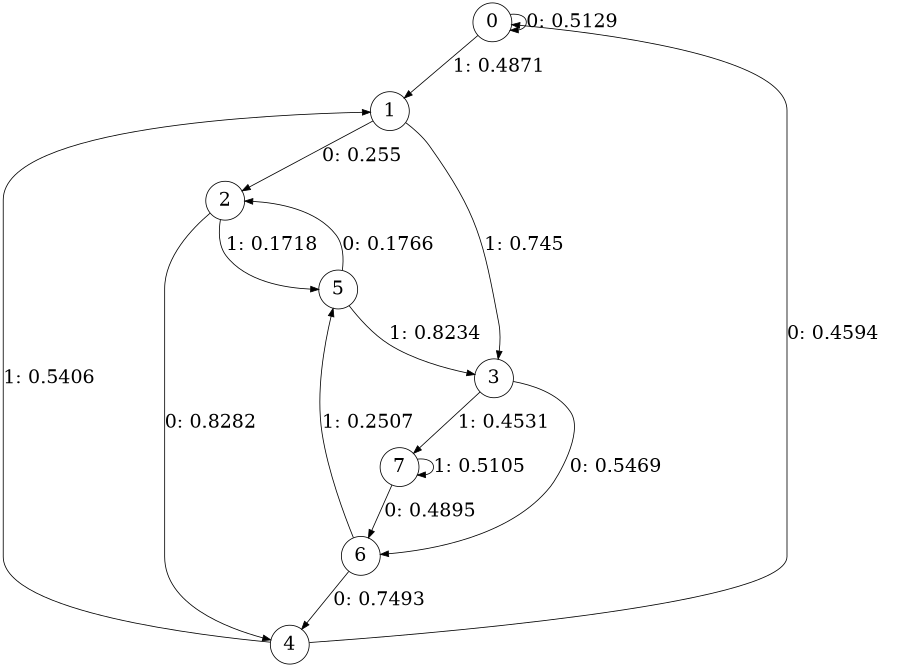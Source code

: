 digraph "ch14concat_phase3_L3" {
size = "6,8.5";
ratio = "fill";
node [shape = circle];
node [fontsize = 24];
edge [fontsize = 24];
0 -> 0 [label = "0: 0.5129   "];
0 -> 1 [label = "1: 0.4871   "];
1 -> 2 [label = "0: 0.255    "];
1 -> 3 [label = "1: 0.745    "];
2 -> 4 [label = "0: 0.8282   "];
2 -> 5 [label = "1: 0.1718   "];
3 -> 6 [label = "0: 0.5469   "];
3 -> 7 [label = "1: 0.4531   "];
4 -> 0 [label = "0: 0.4594   "];
4 -> 1 [label = "1: 0.5406   "];
5 -> 2 [label = "0: 0.1766   "];
5 -> 3 [label = "1: 0.8234   "];
6 -> 4 [label = "0: 0.7493   "];
6 -> 5 [label = "1: 0.2507   "];
7 -> 6 [label = "0: 0.4895   "];
7 -> 7 [label = "1: 0.5105   "];
}